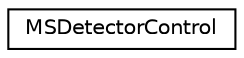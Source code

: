 digraph "Graphical Class Hierarchy"
{
  edge [fontname="Helvetica",fontsize="10",labelfontname="Helvetica",labelfontsize="10"];
  node [fontname="Helvetica",fontsize="10",shape=record];
  rankdir="LR";
  Node0 [label="MSDetectorControl",height=0.2,width=0.4,color="black", fillcolor="white", style="filled",URL="$d5/d3d/class_m_s_detector_control.html",tooltip="Detectors container; responsible for string and output generation. "];
}

